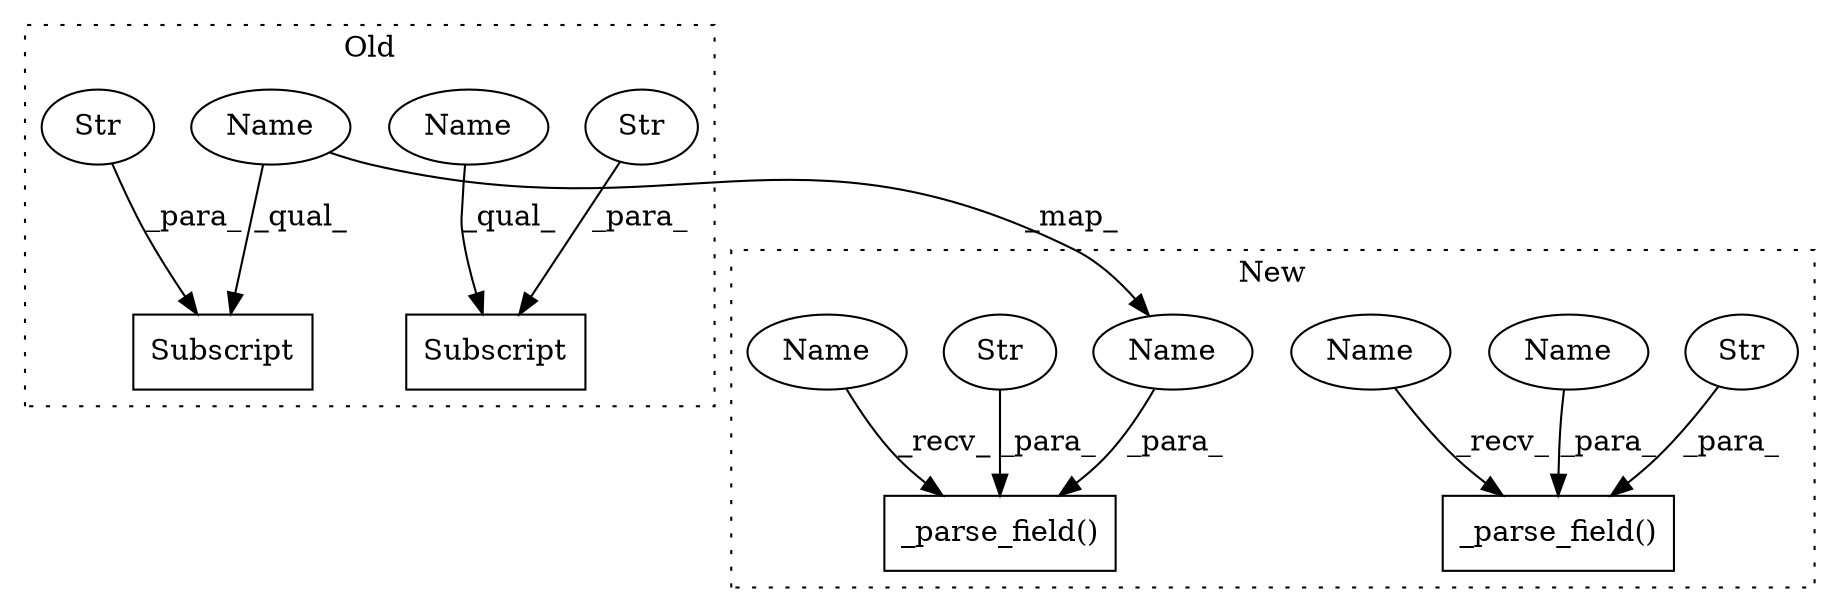digraph G {
subgraph cluster0 {
1 [label="Subscript" a="63" s="4706,0" l="19,0" shape="box"];
4 [label="Str" a="66" s="4716" l="8" shape="ellipse"];
5 [label="Subscript" a="63" s="5806,0" l="24,0" shape="box"];
6 [label="Str" a="66" s="5816" l="13" shape="ellipse"];
9 [label="Name" a="87" s="4706" l="9" shape="ellipse"];
10 [label="Name" a="87" s="5806" l="9" shape="ellipse"];
label = "Old";
style="dotted";
}
subgraph cluster1 {
2 [label="_parse_field()" a="75" s="7577,7625" l="18,1" shape="box"];
3 [label="Str" a="66" s="7606" l="13" shape="ellipse"];
7 [label="_parse_field()" a="75" s="6766,6814" l="18,1" shape="box"];
8 [label="Str" a="66" s="6795" l="13" shape="ellipse"];
11 [label="Name" a="87" s="7595" l="9" shape="ellipse"];
12 [label="Name" a="87" s="6784" l="9" shape="ellipse"];
13 [label="Name" a="87" s="6766" l="4" shape="ellipse"];
14 [label="Name" a="87" s="7577" l="4" shape="ellipse"];
label = "New";
style="dotted";
}
3 -> 2 [label="_para_"];
4 -> 1 [label="_para_"];
6 -> 5 [label="_para_"];
8 -> 7 [label="_para_"];
9 -> 1 [label="_qual_"];
10 -> 5 [label="_qual_"];
10 -> 12 [label="_map_"];
11 -> 2 [label="_para_"];
12 -> 7 [label="_para_"];
13 -> 7 [label="_recv_"];
14 -> 2 [label="_recv_"];
}